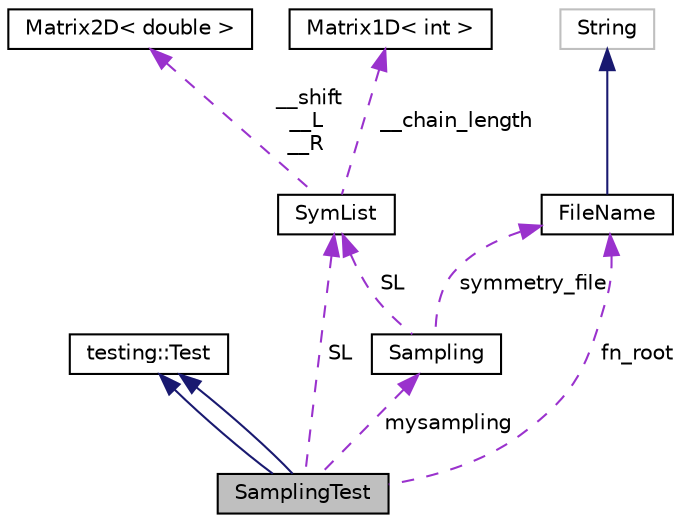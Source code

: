digraph "SamplingTest"
{
  edge [fontname="Helvetica",fontsize="10",labelfontname="Helvetica",labelfontsize="10"];
  node [fontname="Helvetica",fontsize="10",shape=record];
  Node2 [label="SamplingTest",height=0.2,width=0.4,color="black", fillcolor="grey75", style="filled", fontcolor="black"];
  Node3 -> Node2 [dir="back",color="midnightblue",fontsize="10",style="solid",fontname="Helvetica"];
  Node3 [label="testing::Test",height=0.2,width=0.4,color="black", fillcolor="white", style="filled",URL="$classtesting_1_1Test.html"];
  Node3 -> Node2 [dir="back",color="midnightblue",fontsize="10",style="solid",fontname="Helvetica"];
  Node4 -> Node2 [dir="back",color="darkorchid3",fontsize="10",style="dashed",label=" mysampling" ,fontname="Helvetica"];
  Node4 [label="Sampling",height=0.2,width=0.4,color="black", fillcolor="white", style="filled",URL="$classSampling.html"];
  Node5 -> Node4 [dir="back",color="darkorchid3",fontsize="10",style="dashed",label=" SL" ,fontname="Helvetica"];
  Node5 [label="SymList",height=0.2,width=0.4,color="black", fillcolor="white", style="filled",URL="$classSymList.html"];
  Node6 -> Node5 [dir="back",color="darkorchid3",fontsize="10",style="dashed",label=" __shift\n__L\n__R" ,fontname="Helvetica"];
  Node6 [label="Matrix2D\< double \>",height=0.2,width=0.4,color="black", fillcolor="white", style="filled",URL="$classMatrix2D.html"];
  Node7 -> Node5 [dir="back",color="darkorchid3",fontsize="10",style="dashed",label=" __chain_length" ,fontname="Helvetica"];
  Node7 [label="Matrix1D\< int \>",height=0.2,width=0.4,color="black", fillcolor="white", style="filled",URL="$classMatrix1D.html"];
  Node8 -> Node4 [dir="back",color="darkorchid3",fontsize="10",style="dashed",label=" symmetry_file" ,fontname="Helvetica"];
  Node8 [label="FileName",height=0.2,width=0.4,color="black", fillcolor="white", style="filled",URL="$classFileName.html"];
  Node9 -> Node8 [dir="back",color="midnightblue",fontsize="10",style="solid",fontname="Helvetica"];
  Node9 [label="String",height=0.2,width=0.4,color="grey75", fillcolor="white", style="filled"];
  Node5 -> Node2 [dir="back",color="darkorchid3",fontsize="10",style="dashed",label=" SL" ,fontname="Helvetica"];
  Node8 -> Node2 [dir="back",color="darkorchid3",fontsize="10",style="dashed",label=" fn_root" ,fontname="Helvetica"];
}
